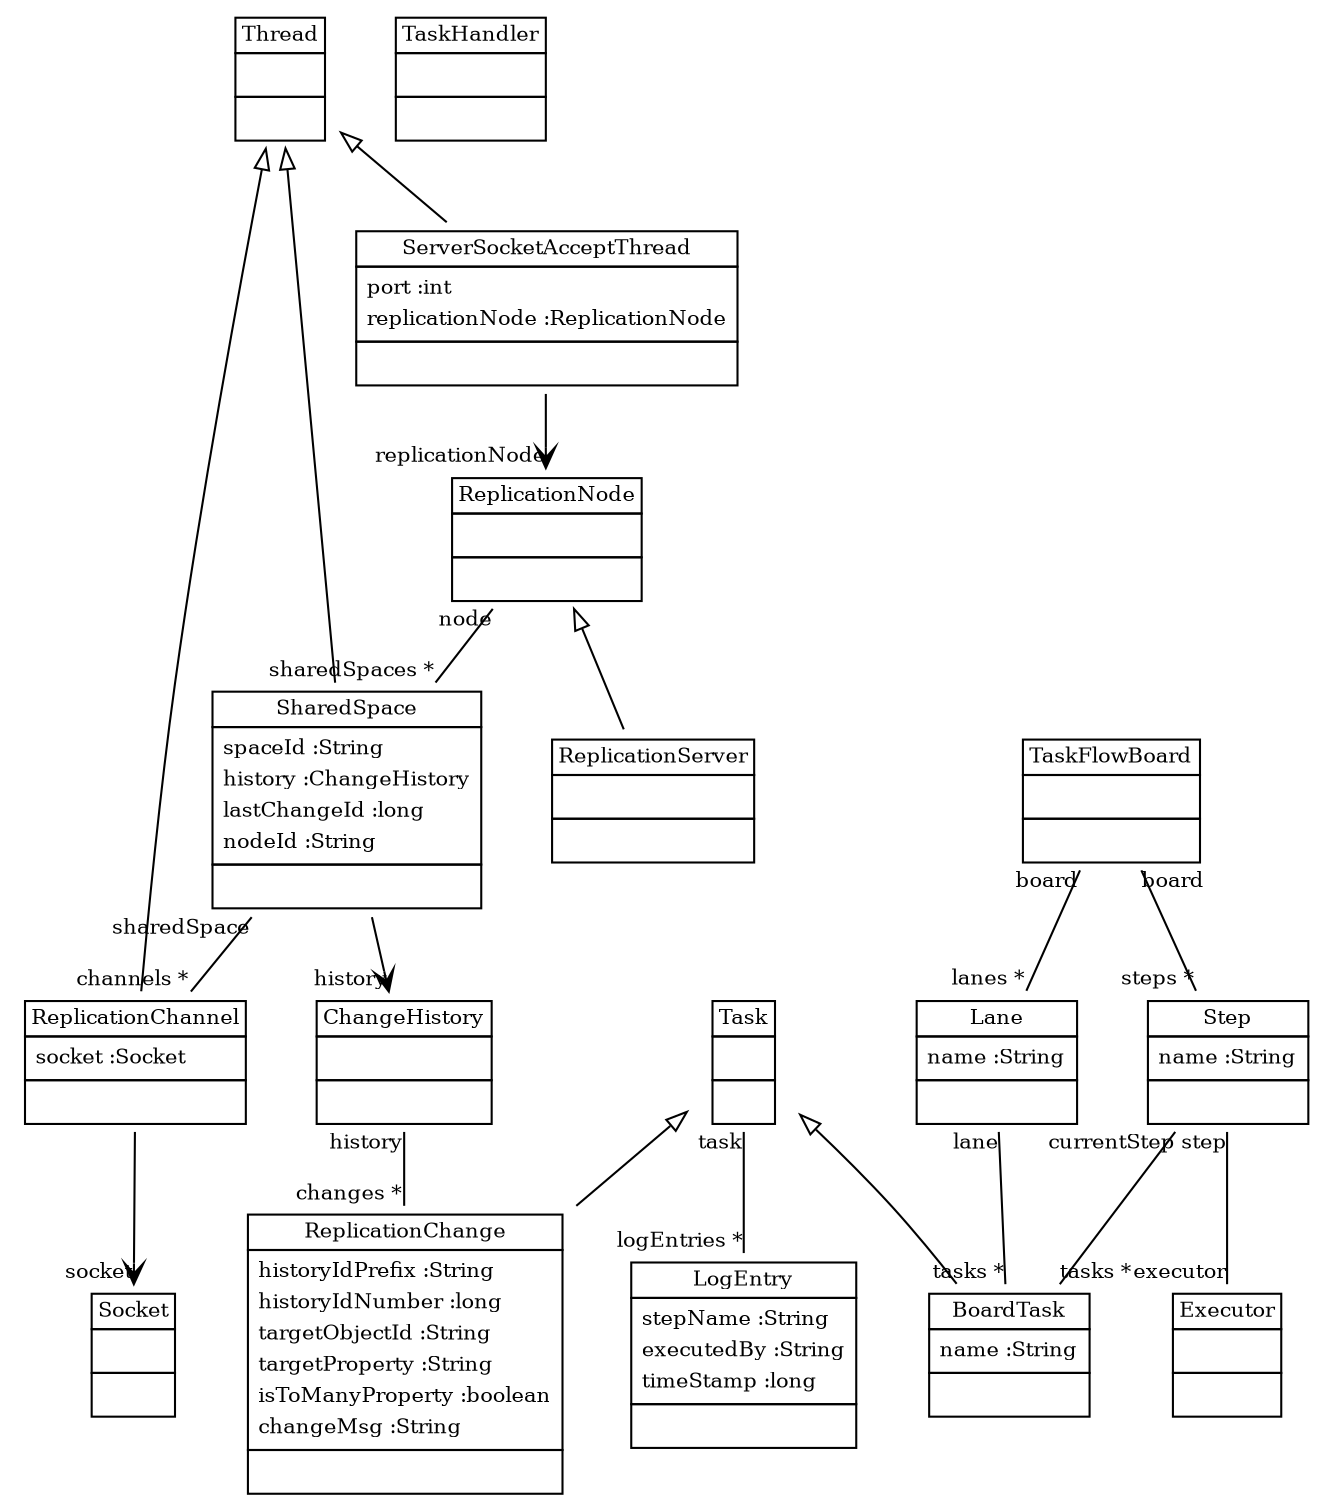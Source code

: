
 digraph ClassDiagram {
    node [shape = none, fontsize = 10]; 
    edge [fontsize = 10];
    
    
    _Thread [label=<<table border='0' cellborder='1' cellspacing='0'> <tr> <td HREF="../src/java/lang/Thread.java">Thread</td> </tr> <tr><td><table border='0' cellborder='0' cellspacing='0'> <tr><td> </td></tr> </table></td></tr> <tr><td><table border='0' cellborder='0' cellspacing='0'> <tr><td> </td></tr> </table></td></tr> </table>>];
    _Socket [label=<<table border='0' cellborder='1' cellspacing='0'> <tr> <td HREF="../src/java/net/Socket.java">Socket</td> </tr> <tr><td><table border='0' cellborder='0' cellspacing='0'> <tr><td> </td></tr> </table></td></tr> <tr><td><table border='0' cellborder='0' cellspacing='0'> <tr><td> </td></tr> </table></td></tr> </table>>];
    _ReplicationNode [label=<<table border='0' cellborder='1' cellspacing='0'> <tr> <td HREF="../src/org/sdmlib/replication/ReplicationNode.java">ReplicationNode</td> </tr> <tr><td><table border='0' cellborder='0' cellspacing='0'> <tr><td> </td></tr> </table></td></tr> <tr><td><table border='0' cellborder='0' cellspacing='0'> <tr><td> </td></tr> </table></td></tr> </table>>];
    _SharedSpace [label=<<table border='0' cellborder='1' cellspacing='0'> <tr> <td HREF="../src/org/sdmlib/replication/SharedSpace.java">SharedSpace</td> </tr> <tr><td><table border='0' cellborder='0' cellspacing='0'> <tr><td align='left'>spaceId :String</td></tr> <tr><td align='left'>history :ChangeHistory</td></tr> <tr><td align='left'>lastChangeId :long</td></tr> <tr><td align='left'>nodeId :String</td></tr>  </table></td></tr> <tr><td><table border='0' cellborder='0' cellspacing='0'> <tr><td> </td></tr> </table></td></tr> </table>>];
    _ReplicationChannel [label=<<table border='0' cellborder='1' cellspacing='0'> <tr> <td HREF="../src/org/sdmlib/replication/ReplicationChannel.java">ReplicationChannel</td> </tr> <tr><td><table border='0' cellborder='0' cellspacing='0'> <tr><td align='left'>socket :Socket</td></tr>  </table></td></tr> <tr><td><table border='0' cellborder='0' cellspacing='0'> <tr><td> </td></tr> </table></td></tr> </table>>];
    _ReplicationServer [label=<<table border='0' cellborder='1' cellspacing='0'> <tr> <td HREF="../src/org/sdmlib/replication/ReplicationServer.java">ReplicationServer</td> </tr> <tr><td><table border='0' cellborder='0' cellspacing='0'> <tr><td> </td></tr> </table></td></tr> <tr><td><table border='0' cellborder='0' cellspacing='0'> <tr><td> </td></tr> </table></td></tr> </table>>];
    _ServerSocketAcceptThread [label=<<table border='0' cellborder='1' cellspacing='0'> <tr> <td HREF="../src/org/sdmlib/replication/ServerSocketAcceptThread.java">ServerSocketAcceptThread</td> </tr> <tr><td><table border='0' cellborder='0' cellspacing='0'> <tr><td align='left'>port :int</td></tr> <tr><td align='left'>replicationNode :ReplicationNode</td></tr>  </table></td></tr> <tr><td><table border='0' cellborder='0' cellspacing='0'> <tr><td> </td></tr> </table></td></tr> </table>>];
    _Task [label=<<table border='0' cellborder='1' cellspacing='0'> <tr> <td HREF="../src/org/sdmlib/replication/Task.java">Task</td> </tr> <tr><td><table border='0' cellborder='0' cellspacing='0'> <tr><td> </td></tr> </table></td></tr> <tr><td><table border='0' cellborder='0' cellspacing='0'> <tr><td> </td></tr> </table></td></tr> </table>>];
    _LogEntry [label=<<table border='0' cellborder='1' cellspacing='0'> <tr> <td HREF="../src/org/sdmlib/replication/LogEntry.java">LogEntry</td> </tr> <tr><td><table border='0' cellborder='0' cellspacing='0'> <tr><td align='left'>stepName :String</td></tr> <tr><td align='left'>executedBy :String</td></tr> <tr><td align='left'>timeStamp :long</td></tr>  </table></td></tr> <tr><td><table border='0' cellborder='0' cellspacing='0'> <tr><td> </td></tr> </table></td></tr> </table>>];
    _ChangeHistory [label=<<table border='0' cellborder='1' cellspacing='0'> <tr> <td HREF="../src/org/sdmlib/replication/ChangeHistory.java">ChangeHistory</td> </tr> <tr><td><table border='0' cellborder='0' cellspacing='0'> <tr><td> </td></tr> </table></td></tr> <tr><td><table border='0' cellborder='0' cellspacing='0'> <tr><td> </td></tr> </table></td></tr> </table>>];
    _ReplicationChange [label=<<table border='0' cellborder='1' cellspacing='0'> <tr> <td HREF="../src/org/sdmlib/replication/ReplicationChange.java">ReplicationChange</td> </tr> <tr><td><table border='0' cellborder='0' cellspacing='0'> <tr><td align='left'>historyIdPrefix :String</td></tr> <tr><td align='left'>historyIdNumber :long</td></tr> <tr><td align='left'>targetObjectId :String</td></tr> <tr><td align='left'>targetProperty :String</td></tr> <tr><td align='left'>isToManyProperty :boolean</td></tr> <tr><td align='left'>changeMsg :String</td></tr>  </table></td></tr> <tr><td><table border='0' cellborder='0' cellspacing='0'> <tr><td> </td></tr> </table></td></tr> </table>>];
    _TaskFlowBoard [label=<<table border='0' cellborder='1' cellspacing='0'> <tr> <td HREF="../src/org/sdmlib/replication/TaskFlowBoard.java">TaskFlowBoard</td> </tr> <tr><td><table border='0' cellborder='0' cellspacing='0'> <tr><td> </td></tr> </table></td></tr> <tr><td><table border='0' cellborder='0' cellspacing='0'> <tr><td> </td></tr> </table></td></tr> </table>>];
    _Lane [label=<<table border='0' cellborder='1' cellspacing='0'> <tr> <td HREF="../src/org/sdmlib/replication/Lane.java">Lane</td> </tr> <tr><td><table border='0' cellborder='0' cellspacing='0'> <tr><td align='left'>name :String</td></tr>  </table></td></tr> <tr><td><table border='0' cellborder='0' cellspacing='0'> <tr><td> </td></tr> </table></td></tr> </table>>];
    _Step [label=<<table border='0' cellborder='1' cellspacing='0'> <tr> <td HREF="../src/org/sdmlib/replication/Step.java">Step</td> </tr> <tr><td><table border='0' cellborder='0' cellspacing='0'> <tr><td align='left'>name :String</td></tr>  </table></td></tr> <tr><td><table border='0' cellborder='0' cellspacing='0'> <tr><td> </td></tr> </table></td></tr> </table>>];
    _Executor [label=<<table border='0' cellborder='1' cellspacing='0'> <tr> <td HREF="../src/org/sdmlib/replication/Executor.java">Executor</td> </tr> <tr><td><table border='0' cellborder='0' cellspacing='0'> <tr><td> </td></tr> </table></td></tr> <tr><td><table border='0' cellborder='0' cellspacing='0'> <tr><td> </td></tr> </table></td></tr> </table>>];
    _BoardTask [label=<<table border='0' cellborder='1' cellspacing='0'> <tr> <td HREF="../src/org/sdmlib/replication/BoardTask.java">BoardTask</td> </tr> <tr><td><table border='0' cellborder='0' cellspacing='0'> <tr><td align='left'>name :String</td></tr>  </table></td></tr> <tr><td><table border='0' cellborder='0' cellspacing='0'> <tr><td> </td></tr> </table></td></tr> </table>>];
    _TaskHandler [label=<<table border='0' cellborder='1' cellspacing='0'> <tr> <td HREF="../src/org/sdmlib/replication/TaskHandler.java">TaskHandler</td> </tr> <tr><td><table border='0' cellborder='0' cellspacing='0'> <tr><td> </td></tr> </table></td></tr> <tr><td><table border='0' cellborder='0' cellspacing='0'> <tr><td> </td></tr> </table></td></tr> </table>>];
    
    
    
    _Thread ->  _SharedSpace [dir = "back" arrowtail = "empty"];
    _Thread ->  _ReplicationChannel [dir = "back" arrowtail = "empty"];
    _ReplicationNode ->  _ReplicationServer [dir = "back" arrowtail = "empty"];
    _Thread ->  _ServerSocketAcceptThread [dir = "back" arrowtail = "empty"];
    _Task ->  _ReplicationChange [dir = "back" arrowtail = "empty"];
    _Task ->  _BoardTask [dir = "back" arrowtail = "empty"];
    _ReplicationNode -> _SharedSpace [headlabel = "sharedSpaces *" taillabel = "node" arrowhead = "none" ];
    _SharedSpace -> _ReplicationChannel [headlabel = "channels *" taillabel = "sharedSpace" arrowhead = "none" ];
    _Task -> _LogEntry [headlabel = "logEntries *" taillabel = "task" arrowhead = "none" ];
    _ChangeHistory -> _ReplicationChange [headlabel = "changes *" taillabel = "history" arrowhead = "none" ];
    _TaskFlowBoard -> _Lane [headlabel = "lanes *" taillabel = "board" arrowhead = "none" ];
    _TaskFlowBoard -> _Step [headlabel = "steps *" taillabel = "board" arrowhead = "none" ];
    _Step -> _Executor [headlabel = "executor" taillabel = "step" arrowhead = "none" ];
    _Step -> _BoardTask [headlabel = "tasks *" taillabel = "currentStep" arrowhead = "none" ];
    _Lane -> _BoardTask [headlabel = "tasks *" taillabel = "lane" arrowhead = "none" ];
    _SharedSpace -> _ChangeHistory [headlabel = "history" taillabel = "" arrowhead = "vee" ];
    _ReplicationChannel -> _Socket [headlabel = "socket" taillabel = "" arrowhead = "vee" ];
    _ServerSocketAcceptThread -> _ReplicationNode [headlabel = "replicationNode" taillabel = "" arrowhead = "vee" ];
}
